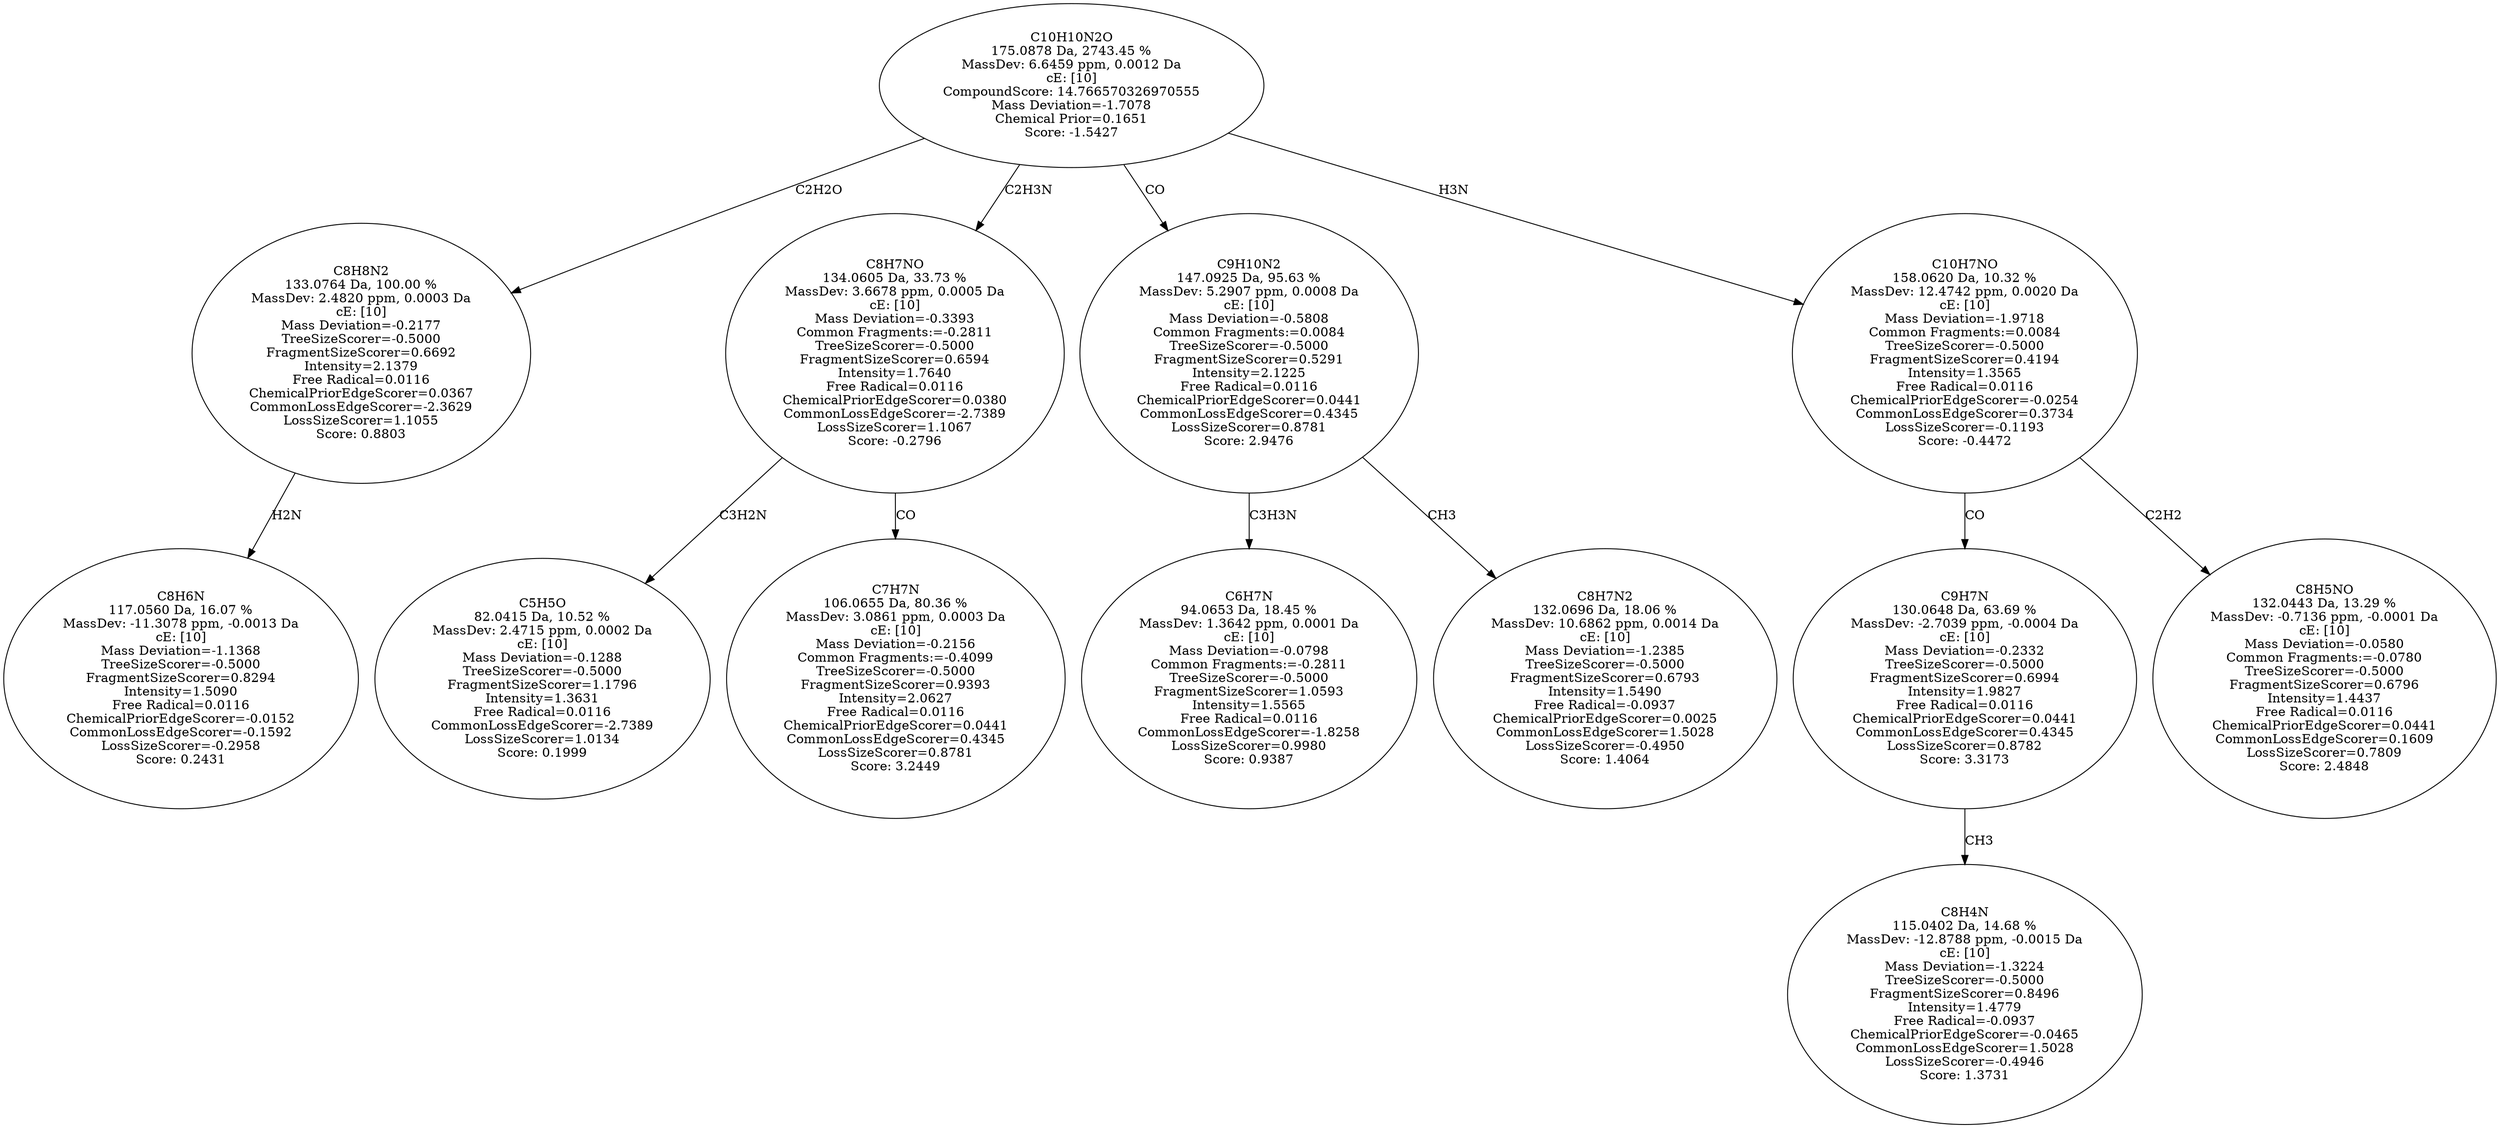 strict digraph {
v1 [label="C8H6N\n117.0560 Da, 16.07 %\nMassDev: -11.3078 ppm, -0.0013 Da\ncE: [10]\nMass Deviation=-1.1368\nTreeSizeScorer=-0.5000\nFragmentSizeScorer=0.8294\nIntensity=1.5090\nFree Radical=0.0116\nChemicalPriorEdgeScorer=-0.0152\nCommonLossEdgeScorer=-0.1592\nLossSizeScorer=-0.2958\nScore: 0.2431"];
v2 [label="C8H8N2\n133.0764 Da, 100.00 %\nMassDev: 2.4820 ppm, 0.0003 Da\ncE: [10]\nMass Deviation=-0.2177\nTreeSizeScorer=-0.5000\nFragmentSizeScorer=0.6692\nIntensity=2.1379\nFree Radical=0.0116\nChemicalPriorEdgeScorer=0.0367\nCommonLossEdgeScorer=-2.3629\nLossSizeScorer=1.1055\nScore: 0.8803"];
v3 [label="C5H5O\n82.0415 Da, 10.52 %\nMassDev: 2.4715 ppm, 0.0002 Da\ncE: [10]\nMass Deviation=-0.1288\nTreeSizeScorer=-0.5000\nFragmentSizeScorer=1.1796\nIntensity=1.3631\nFree Radical=0.0116\nCommonLossEdgeScorer=-2.7389\nLossSizeScorer=1.0134\nScore: 0.1999"];
v4 [label="C7H7N\n106.0655 Da, 80.36 %\nMassDev: 3.0861 ppm, 0.0003 Da\ncE: [10]\nMass Deviation=-0.2156\nCommon Fragments:=-0.4099\nTreeSizeScorer=-0.5000\nFragmentSizeScorer=0.9393\nIntensity=2.0627\nFree Radical=0.0116\nChemicalPriorEdgeScorer=0.0441\nCommonLossEdgeScorer=0.4345\nLossSizeScorer=0.8781\nScore: 3.2449"];
v5 [label="C8H7NO\n134.0605 Da, 33.73 %\nMassDev: 3.6678 ppm, 0.0005 Da\ncE: [10]\nMass Deviation=-0.3393\nCommon Fragments:=-0.2811\nTreeSizeScorer=-0.5000\nFragmentSizeScorer=0.6594\nIntensity=1.7640\nFree Radical=0.0116\nChemicalPriorEdgeScorer=0.0380\nCommonLossEdgeScorer=-2.7389\nLossSizeScorer=1.1067\nScore: -0.2796"];
v6 [label="C6H7N\n94.0653 Da, 18.45 %\nMassDev: 1.3642 ppm, 0.0001 Da\ncE: [10]\nMass Deviation=-0.0798\nCommon Fragments:=-0.2811\nTreeSizeScorer=-0.5000\nFragmentSizeScorer=1.0593\nIntensity=1.5565\nFree Radical=0.0116\nCommonLossEdgeScorer=-1.8258\nLossSizeScorer=0.9980\nScore: 0.9387"];
v7 [label="C8H7N2\n132.0696 Da, 18.06 %\nMassDev: 10.6862 ppm, 0.0014 Da\ncE: [10]\nMass Deviation=-1.2385\nTreeSizeScorer=-0.5000\nFragmentSizeScorer=0.6793\nIntensity=1.5490\nFree Radical=-0.0937\nChemicalPriorEdgeScorer=0.0025\nCommonLossEdgeScorer=1.5028\nLossSizeScorer=-0.4950\nScore: 1.4064"];
v8 [label="C9H10N2\n147.0925 Da, 95.63 %\nMassDev: 5.2907 ppm, 0.0008 Da\ncE: [10]\nMass Deviation=-0.5808\nCommon Fragments:=0.0084\nTreeSizeScorer=-0.5000\nFragmentSizeScorer=0.5291\nIntensity=2.1225\nFree Radical=0.0116\nChemicalPriorEdgeScorer=0.0441\nCommonLossEdgeScorer=0.4345\nLossSizeScorer=0.8781\nScore: 2.9476"];
v9 [label="C8H4N\n115.0402 Da, 14.68 %\nMassDev: -12.8788 ppm, -0.0015 Da\ncE: [10]\nMass Deviation=-1.3224\nTreeSizeScorer=-0.5000\nFragmentSizeScorer=0.8496\nIntensity=1.4779\nFree Radical=-0.0937\nChemicalPriorEdgeScorer=-0.0465\nCommonLossEdgeScorer=1.5028\nLossSizeScorer=-0.4946\nScore: 1.3731"];
v10 [label="C9H7N\n130.0648 Da, 63.69 %\nMassDev: -2.7039 ppm, -0.0004 Da\ncE: [10]\nMass Deviation=-0.2332\nTreeSizeScorer=-0.5000\nFragmentSizeScorer=0.6994\nIntensity=1.9827\nFree Radical=0.0116\nChemicalPriorEdgeScorer=0.0441\nCommonLossEdgeScorer=0.4345\nLossSizeScorer=0.8782\nScore: 3.3173"];
v11 [label="C8H5NO\n132.0443 Da, 13.29 %\nMassDev: -0.7136 ppm, -0.0001 Da\ncE: [10]\nMass Deviation=-0.0580\nCommon Fragments:=-0.0780\nTreeSizeScorer=-0.5000\nFragmentSizeScorer=0.6796\nIntensity=1.4437\nFree Radical=0.0116\nChemicalPriorEdgeScorer=0.0441\nCommonLossEdgeScorer=0.1609\nLossSizeScorer=0.7809\nScore: 2.4848"];
v12 [label="C10H7NO\n158.0620 Da, 10.32 %\nMassDev: 12.4742 ppm, 0.0020 Da\ncE: [10]\nMass Deviation=-1.9718\nCommon Fragments:=0.0084\nTreeSizeScorer=-0.5000\nFragmentSizeScorer=0.4194\nIntensity=1.3565\nFree Radical=0.0116\nChemicalPriorEdgeScorer=-0.0254\nCommonLossEdgeScorer=0.3734\nLossSizeScorer=-0.1193\nScore: -0.4472"];
v13 [label="C10H10N2O\n175.0878 Da, 2743.45 %\nMassDev: 6.6459 ppm, 0.0012 Da\ncE: [10]\nCompoundScore: 14.766570326970555\nMass Deviation=-1.7078\nChemical Prior=0.1651\nScore: -1.5427"];
v2 -> v1 [label="H2N"];
v13 -> v2 [label="C2H2O"];
v5 -> v3 [label="C3H2N"];
v5 -> v4 [label="CO"];
v13 -> v5 [label="C2H3N"];
v8 -> v6 [label="C3H3N"];
v8 -> v7 [label="CH3"];
v13 -> v8 [label="CO"];
v10 -> v9 [label="CH3"];
v12 -> v10 [label="CO"];
v12 -> v11 [label="C2H2"];
v13 -> v12 [label="H3N"];
}
